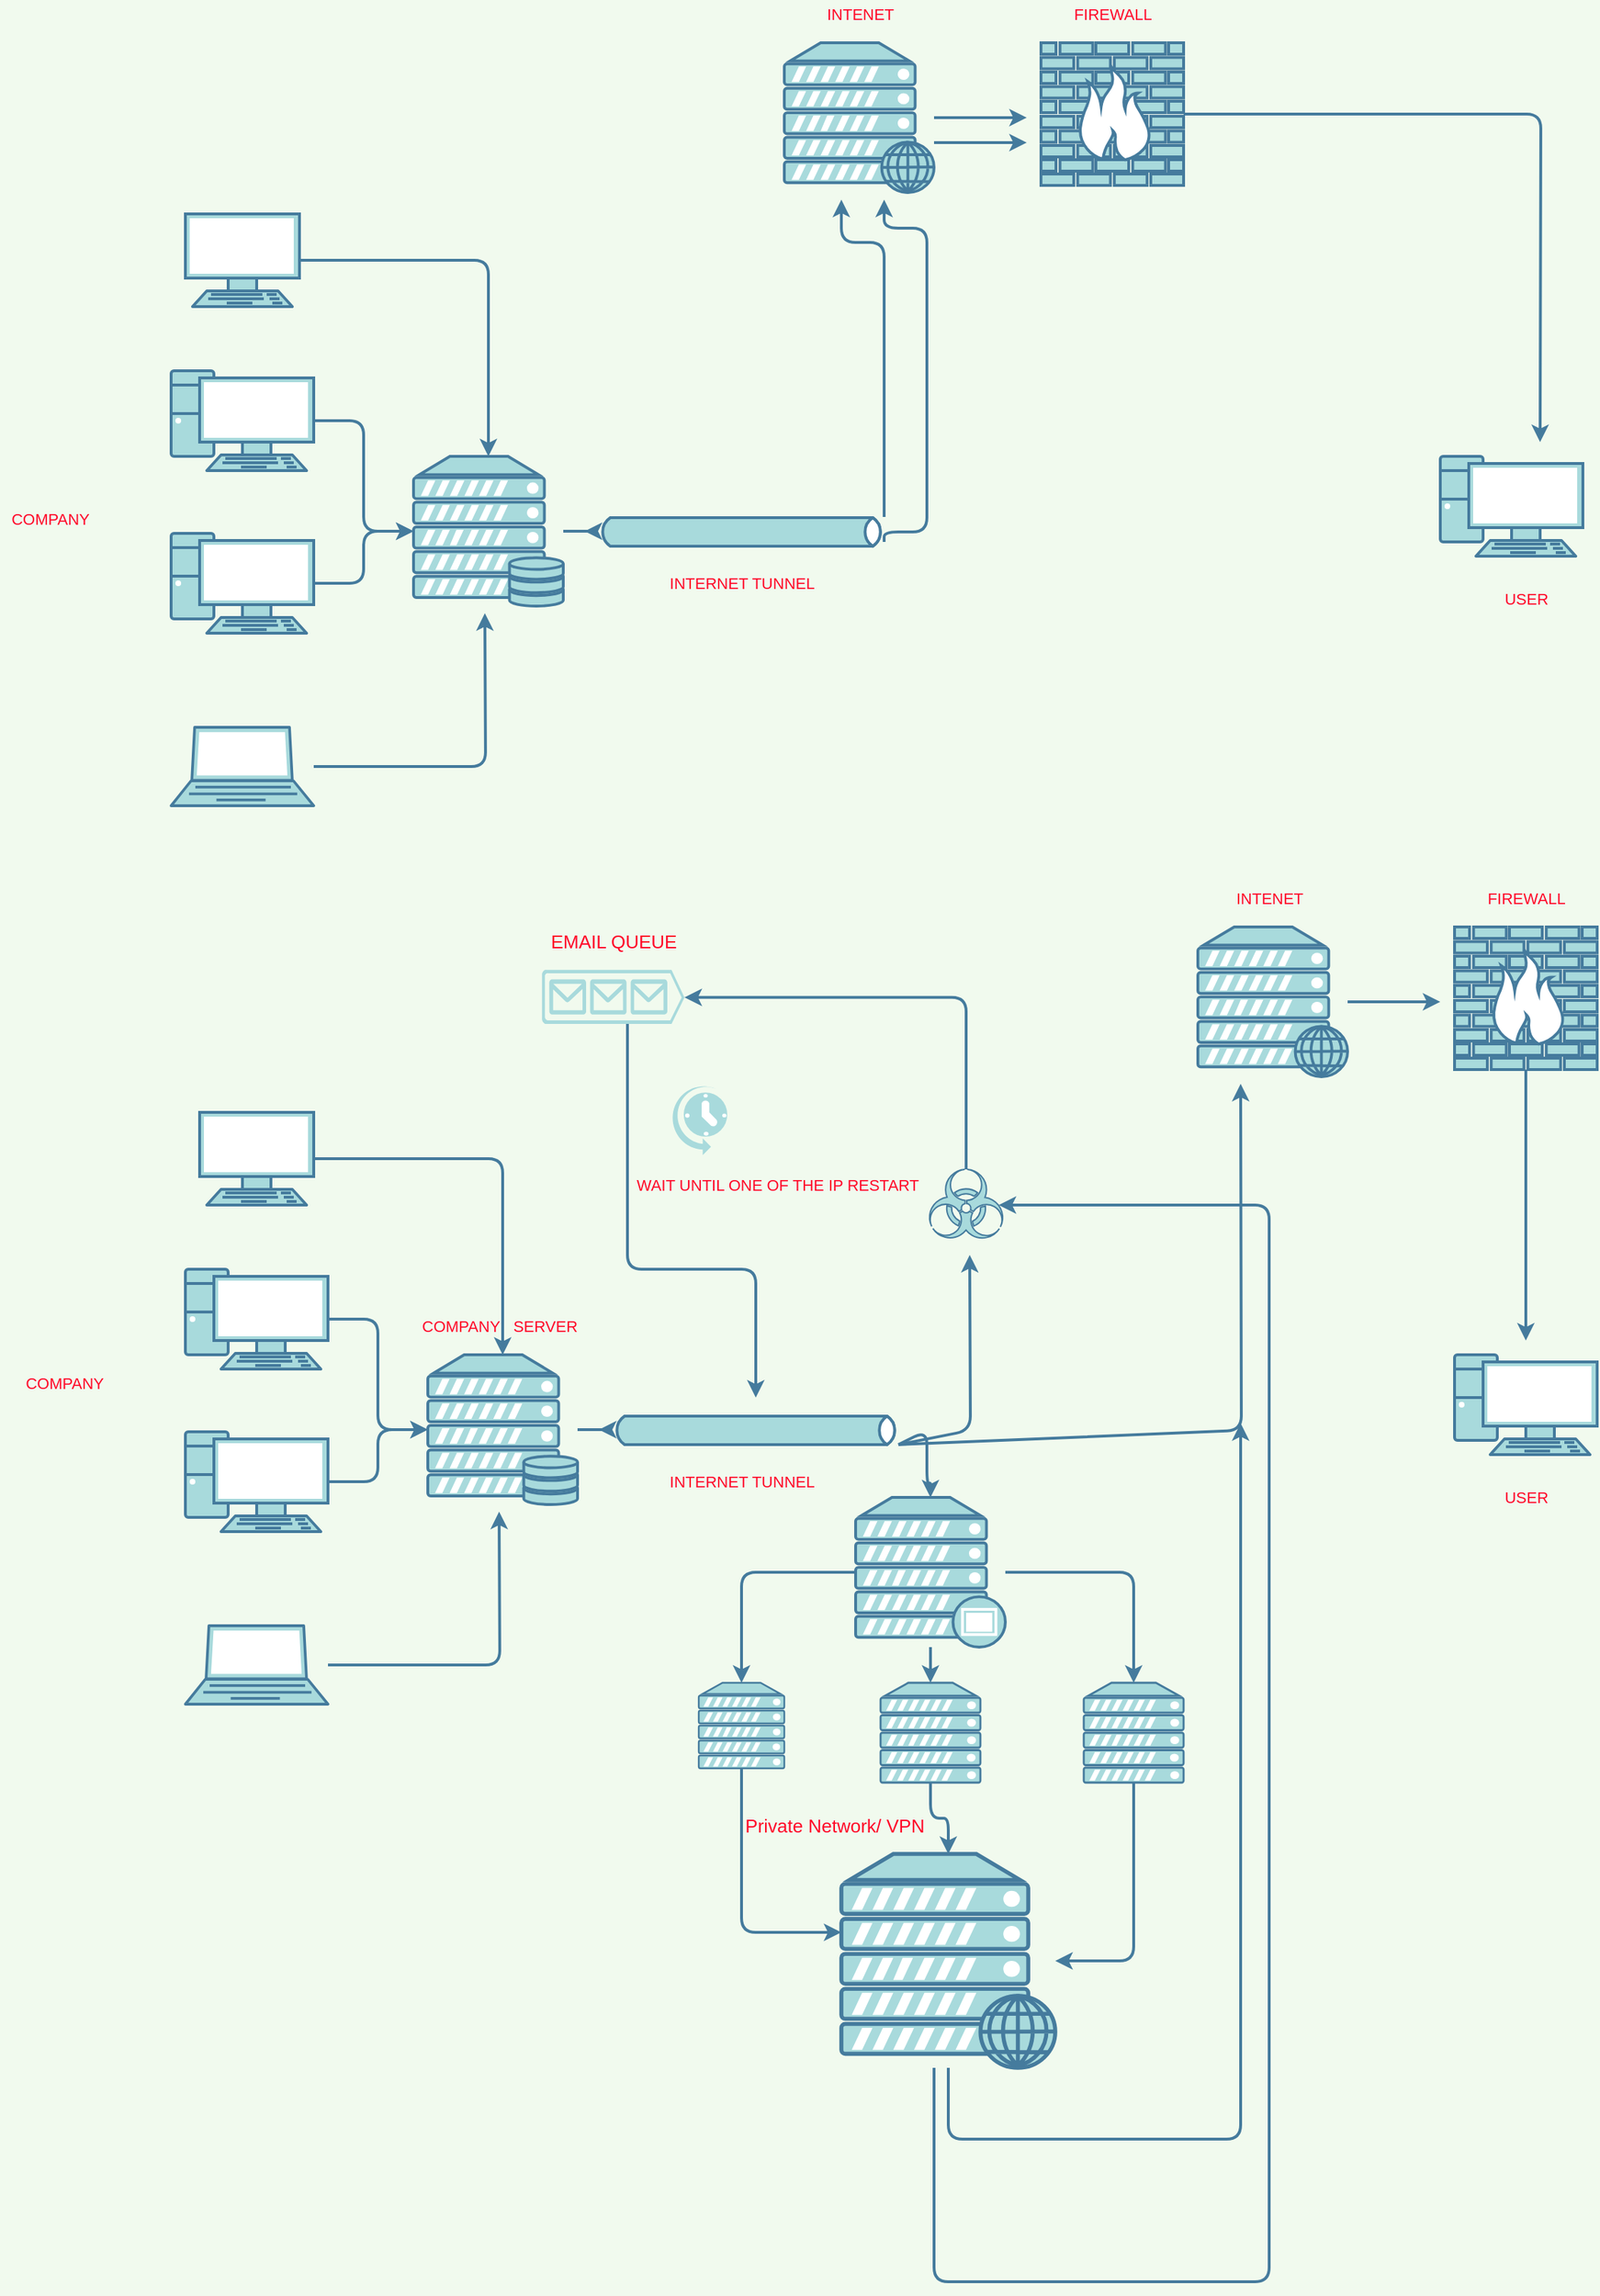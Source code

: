 <mxfile version="17.1.3" type="github">
  <diagram id="6a731a19-8d31-9384-78a2-239565b7b9f0" name="Page-1">
    <mxGraphModel dx="2076" dy="2335" grid="1" gridSize="10" guides="1" tooltips="1" connect="1" arrows="1" fold="1" page="1" pageScale="1" pageWidth="1654" pageHeight="1169" background="#F1FAEE" math="0" shadow="0">
      <root>
        <mxCell id="0" />
        <mxCell id="1" parent="0" />
        <mxCell id="AKdaQxfOpXZ9PMzxORIi-76" style="edgeStyle=orthogonalEdgeStyle;rounded=1;orthogonalLoop=1;jettySize=auto;html=1;strokeWidth=2;labelBackgroundColor=#F1FAEE;strokeColor=#457B9D;fontColor=#1D3557;" parent="1" source="AKdaQxfOpXZ9PMzxORIi-55" edge="1">
          <mxGeometry relative="1" as="geometry">
            <mxPoint x="640" y="312.5" as="targetPoint" />
          </mxGeometry>
        </mxCell>
        <mxCell id="AKdaQxfOpXZ9PMzxORIi-55" value="" style="verticalAlign=top;verticalLabelPosition=bottom;labelPosition=center;align=center;html=1;outlineConnect=0;gradientDirection=north;strokeWidth=2;shape=mxgraph.networks.server_storage;rounded=1;fillColor=#A8DADC;strokeColor=#457B9D;fontColor=#1D3557;" parent="1" vertex="1">
          <mxGeometry x="520" y="260" width="105" height="105" as="geometry" />
        </mxCell>
        <mxCell id="AKdaQxfOpXZ9PMzxORIi-71" style="edgeStyle=orthogonalEdgeStyle;rounded=1;orthogonalLoop=1;jettySize=auto;html=1;strokeWidth=2;labelBackgroundColor=#F1FAEE;strokeColor=#457B9D;fontColor=#1D3557;" parent="1" source="AKdaQxfOpXZ9PMzxORIi-56" edge="1">
          <mxGeometry relative="1" as="geometry">
            <mxPoint x="1310" y="250" as="targetPoint" />
          </mxGeometry>
        </mxCell>
        <mxCell id="AKdaQxfOpXZ9PMzxORIi-56" value="" style="verticalAlign=top;verticalLabelPosition=bottom;labelPosition=center;align=center;html=1;outlineConnect=0;gradientDirection=north;strokeWidth=2;shape=mxgraph.networks.firewall;rounded=1;fillColor=#A8DADC;strokeColor=#457B9D;fontColor=#1D3557;" parent="1" vertex="1">
          <mxGeometry x="960" y="-30" width="100" height="100" as="geometry" />
        </mxCell>
        <mxCell id="AKdaQxfOpXZ9PMzxORIi-73" style="edgeStyle=orthogonalEdgeStyle;rounded=1;orthogonalLoop=1;jettySize=auto;html=1;entryX=0;entryY=0.5;entryDx=0;entryDy=0;entryPerimeter=0;strokeWidth=2;labelBackgroundColor=#F1FAEE;strokeColor=#457B9D;fontColor=#1D3557;" parent="1" source="AKdaQxfOpXZ9PMzxORIi-60" target="AKdaQxfOpXZ9PMzxORIi-55" edge="1">
          <mxGeometry relative="1" as="geometry" />
        </mxCell>
        <mxCell id="AKdaQxfOpXZ9PMzxORIi-60" value="" style="verticalAlign=top;verticalLabelPosition=bottom;labelPosition=center;align=center;html=1;outlineConnect=0;gradientDirection=north;strokeWidth=2;shape=mxgraph.networks.pc;rounded=1;fillColor=#A8DADC;strokeColor=#457B9D;fontColor=#1D3557;" parent="1" vertex="1">
          <mxGeometry x="350" y="200" width="100" height="70" as="geometry" />
        </mxCell>
        <mxCell id="AKdaQxfOpXZ9PMzxORIi-74" style="edgeStyle=orthogonalEdgeStyle;rounded=1;orthogonalLoop=1;jettySize=auto;html=1;strokeWidth=2;labelBackgroundColor=#F1FAEE;strokeColor=#457B9D;fontColor=#1D3557;" parent="1" source="AKdaQxfOpXZ9PMzxORIi-61" target="AKdaQxfOpXZ9PMzxORIi-55" edge="1">
          <mxGeometry relative="1" as="geometry" />
        </mxCell>
        <mxCell id="AKdaQxfOpXZ9PMzxORIi-61" value="" style="verticalAlign=top;verticalLabelPosition=bottom;labelPosition=center;align=center;html=1;outlineConnect=0;gradientDirection=north;strokeWidth=2;shape=mxgraph.networks.pc;rounded=1;fillColor=#A8DADC;strokeColor=#457B9D;fontColor=#1D3557;" parent="1" vertex="1">
          <mxGeometry x="350" y="314" width="100" height="70" as="geometry" />
        </mxCell>
        <mxCell id="AKdaQxfOpXZ9PMzxORIi-75" style="edgeStyle=orthogonalEdgeStyle;rounded=1;orthogonalLoop=1;jettySize=auto;html=1;strokeWidth=2;labelBackgroundColor=#F1FAEE;strokeColor=#457B9D;fontColor=#1D3557;" parent="1" source="AKdaQxfOpXZ9PMzxORIi-62" edge="1">
          <mxGeometry relative="1" as="geometry">
            <mxPoint x="570" y="370" as="targetPoint" />
          </mxGeometry>
        </mxCell>
        <mxCell id="AKdaQxfOpXZ9PMzxORIi-62" value="" style="verticalAlign=top;verticalLabelPosition=bottom;labelPosition=center;align=center;html=1;outlineConnect=0;gradientDirection=north;strokeWidth=2;shape=mxgraph.networks.laptop;rounded=1;fillColor=#A8DADC;strokeColor=#457B9D;fontColor=#1D3557;" parent="1" vertex="1">
          <mxGeometry x="350" y="450" width="100" height="55" as="geometry" />
        </mxCell>
        <mxCell id="AKdaQxfOpXZ9PMzxORIi-69" style="edgeStyle=orthogonalEdgeStyle;rounded=1;orthogonalLoop=1;jettySize=auto;html=1;strokeWidth=2;labelBackgroundColor=#F1FAEE;strokeColor=#457B9D;fontColor=#1D3557;" parent="1" source="AKdaQxfOpXZ9PMzxORIi-63" edge="1">
          <mxGeometry relative="1" as="geometry">
            <mxPoint x="950" y="22.5" as="targetPoint" />
          </mxGeometry>
        </mxCell>
        <mxCell id="AKdaQxfOpXZ9PMzxORIi-70" style="edgeStyle=orthogonalEdgeStyle;rounded=1;orthogonalLoop=1;jettySize=auto;html=1;strokeWidth=2;labelBackgroundColor=#F1FAEE;strokeColor=#457B9D;fontColor=#1D3557;" parent="1" source="AKdaQxfOpXZ9PMzxORIi-63" edge="1">
          <mxGeometry relative="1" as="geometry">
            <mxPoint x="950" y="40" as="targetPoint" />
            <Array as="points">
              <mxPoint x="900" y="40" />
              <mxPoint x="900" y="40" />
            </Array>
          </mxGeometry>
        </mxCell>
        <mxCell id="AKdaQxfOpXZ9PMzxORIi-63" value="" style="verticalAlign=top;verticalLabelPosition=bottom;labelPosition=center;align=center;html=1;outlineConnect=0;gradientDirection=north;strokeWidth=2;shape=mxgraph.networks.web_server;rounded=1;fillColor=#A8DADC;strokeColor=#457B9D;fontColor=#1D3557;" parent="1" vertex="1">
          <mxGeometry x="780" y="-30" width="105" height="105" as="geometry" />
        </mxCell>
        <mxCell id="AKdaQxfOpXZ9PMzxORIi-72" style="edgeStyle=orthogonalEdgeStyle;rounded=1;orthogonalLoop=1;jettySize=auto;html=1;entryX=0.5;entryY=0;entryDx=0;entryDy=0;entryPerimeter=0;strokeWidth=2;labelBackgroundColor=#F1FAEE;strokeColor=#457B9D;fontColor=#1D3557;" parent="1" source="AKdaQxfOpXZ9PMzxORIi-64" target="AKdaQxfOpXZ9PMzxORIi-55" edge="1">
          <mxGeometry relative="1" as="geometry" />
        </mxCell>
        <mxCell id="AKdaQxfOpXZ9PMzxORIi-64" value="" style="verticalAlign=top;verticalLabelPosition=bottom;labelPosition=center;align=center;html=1;outlineConnect=0;gradientDirection=north;strokeWidth=2;shape=mxgraph.networks.terminal;rounded=1;fillColor=#A8DADC;strokeColor=#457B9D;fontColor=#1D3557;" parent="1" vertex="1">
          <mxGeometry x="360" y="90" width="80" height="65" as="geometry" />
        </mxCell>
        <mxCell id="AKdaQxfOpXZ9PMzxORIi-65" value="" style="verticalAlign=top;verticalLabelPosition=bottom;labelPosition=center;align=center;html=1;outlineConnect=0;gradientDirection=north;strokeWidth=2;shape=mxgraph.networks.pc;rounded=1;fillColor=#A8DADC;strokeColor=#457B9D;fontColor=#1D3557;" parent="1" vertex="1">
          <mxGeometry x="1240" y="260" width="100" height="70" as="geometry" />
        </mxCell>
        <mxCell id="AKdaQxfOpXZ9PMzxORIi-67" style="edgeStyle=orthogonalEdgeStyle;rounded=1;orthogonalLoop=1;jettySize=auto;html=1;strokeWidth=2;labelBackgroundColor=#F1FAEE;strokeColor=#457B9D;fontColor=#1D3557;" parent="1" source="AKdaQxfOpXZ9PMzxORIi-66" edge="1">
          <mxGeometry relative="1" as="geometry">
            <mxPoint x="820" y="80" as="targetPoint" />
            <Array as="points">
              <mxPoint x="850" y="110" />
              <mxPoint x="820" y="110" />
            </Array>
          </mxGeometry>
        </mxCell>
        <mxCell id="AKdaQxfOpXZ9PMzxORIi-68" style="edgeStyle=orthogonalEdgeStyle;rounded=1;orthogonalLoop=1;jettySize=auto;html=1;strokeWidth=2;labelBackgroundColor=#F1FAEE;strokeColor=#457B9D;fontColor=#1D3557;" parent="1" edge="1">
          <mxGeometry relative="1" as="geometry">
            <mxPoint x="850" y="80" as="targetPoint" />
            <mxPoint x="850" y="320" as="sourcePoint" />
            <Array as="points">
              <mxPoint x="850" y="313" />
              <mxPoint x="880" y="313" />
              <mxPoint x="880" y="100" />
              <mxPoint x="850" y="100" />
            </Array>
          </mxGeometry>
        </mxCell>
        <mxCell id="AKdaQxfOpXZ9PMzxORIi-66" value="" style="html=1;outlineConnect=0;gradientDirection=north;strokeWidth=2;shape=mxgraph.networks.bus;gradientDirection=north;perimeter=backbonePerimeter;backboneSize=20;rounded=1;fillColor=#A8DADC;strokeColor=#457B9D;fontColor=#1D3557;" parent="1" vertex="1">
          <mxGeometry x="650" y="303" width="200" height="20" as="geometry" />
        </mxCell>
        <mxCell id="AKdaQxfOpXZ9PMzxORIi-77" style="edgeStyle=orthogonalEdgeStyle;rounded=1;orthogonalLoop=1;jettySize=auto;html=1;strokeWidth=2;labelBackgroundColor=#F1FAEE;strokeColor=#457B9D;fontColor=#1D3557;" parent="1" source="AKdaQxfOpXZ9PMzxORIi-78" edge="1">
          <mxGeometry relative="1" as="geometry">
            <mxPoint x="650" y="942.5" as="targetPoint" />
          </mxGeometry>
        </mxCell>
        <mxCell id="AKdaQxfOpXZ9PMzxORIi-78" value="" style="verticalAlign=top;verticalLabelPosition=bottom;labelPosition=center;align=center;html=1;outlineConnect=0;gradientDirection=north;strokeWidth=2;shape=mxgraph.networks.server_storage;rounded=1;fillColor=#A8DADC;strokeColor=#457B9D;fontColor=#1D3557;" parent="1" vertex="1">
          <mxGeometry x="530" y="890" width="105" height="105" as="geometry" />
        </mxCell>
        <mxCell id="I2QeBO5Ieqj6vHQW89R3-9" style="edgeStyle=orthogonalEdgeStyle;rounded=1;orthogonalLoop=1;jettySize=auto;html=1;strokeWidth=2;labelBackgroundColor=#F1FAEE;strokeColor=#457B9D;fontColor=#1D3557;" parent="1" source="AKdaQxfOpXZ9PMzxORIi-80" edge="1">
          <mxGeometry relative="1" as="geometry">
            <mxPoint x="1300" y="880" as="targetPoint" />
          </mxGeometry>
        </mxCell>
        <mxCell id="AKdaQxfOpXZ9PMzxORIi-80" value="" style="verticalAlign=top;verticalLabelPosition=bottom;labelPosition=center;align=center;html=1;outlineConnect=0;gradientDirection=north;strokeWidth=2;shape=mxgraph.networks.firewall;rounded=1;fillColor=#A8DADC;strokeColor=#457B9D;fontColor=#1D3557;" parent="1" vertex="1">
          <mxGeometry x="1250" y="590" width="100" height="100" as="geometry" />
        </mxCell>
        <mxCell id="AKdaQxfOpXZ9PMzxORIi-81" style="edgeStyle=orthogonalEdgeStyle;rounded=1;orthogonalLoop=1;jettySize=auto;html=1;entryX=0;entryY=0.5;entryDx=0;entryDy=0;entryPerimeter=0;strokeWidth=2;labelBackgroundColor=#F1FAEE;strokeColor=#457B9D;fontColor=#1D3557;" parent="1" source="AKdaQxfOpXZ9PMzxORIi-82" target="AKdaQxfOpXZ9PMzxORIi-78" edge="1">
          <mxGeometry relative="1" as="geometry" />
        </mxCell>
        <mxCell id="AKdaQxfOpXZ9PMzxORIi-82" value="" style="verticalAlign=top;verticalLabelPosition=bottom;labelPosition=center;align=center;html=1;outlineConnect=0;gradientDirection=north;strokeWidth=2;shape=mxgraph.networks.pc;rounded=1;fillColor=#A8DADC;strokeColor=#457B9D;fontColor=#1D3557;" parent="1" vertex="1">
          <mxGeometry x="360" y="830" width="100" height="70" as="geometry" />
        </mxCell>
        <mxCell id="AKdaQxfOpXZ9PMzxORIi-83" style="edgeStyle=orthogonalEdgeStyle;rounded=1;orthogonalLoop=1;jettySize=auto;html=1;strokeWidth=2;labelBackgroundColor=#F1FAEE;strokeColor=#457B9D;fontColor=#1D3557;" parent="1" source="AKdaQxfOpXZ9PMzxORIi-84" target="AKdaQxfOpXZ9PMzxORIi-78" edge="1">
          <mxGeometry relative="1" as="geometry" />
        </mxCell>
        <mxCell id="AKdaQxfOpXZ9PMzxORIi-84" value="" style="verticalAlign=top;verticalLabelPosition=bottom;labelPosition=center;align=center;html=1;outlineConnect=0;gradientDirection=north;strokeWidth=2;shape=mxgraph.networks.pc;rounded=1;fillColor=#A8DADC;strokeColor=#457B9D;fontColor=#1D3557;" parent="1" vertex="1">
          <mxGeometry x="360" y="944" width="100" height="70" as="geometry" />
        </mxCell>
        <mxCell id="AKdaQxfOpXZ9PMzxORIi-85" style="edgeStyle=orthogonalEdgeStyle;rounded=1;orthogonalLoop=1;jettySize=auto;html=1;strokeWidth=2;labelBackgroundColor=#F1FAEE;strokeColor=#457B9D;fontColor=#1D3557;" parent="1" source="AKdaQxfOpXZ9PMzxORIi-86" edge="1">
          <mxGeometry relative="1" as="geometry">
            <mxPoint x="580" y="1000" as="targetPoint" />
          </mxGeometry>
        </mxCell>
        <mxCell id="AKdaQxfOpXZ9PMzxORIi-86" value="" style="verticalAlign=top;verticalLabelPosition=bottom;labelPosition=center;align=center;html=1;outlineConnect=0;gradientDirection=north;strokeWidth=2;shape=mxgraph.networks.laptop;rounded=1;fillColor=#A8DADC;strokeColor=#457B9D;fontColor=#1D3557;" parent="1" vertex="1">
          <mxGeometry x="360" y="1080" width="100" height="55" as="geometry" />
        </mxCell>
        <mxCell id="I2QeBO5Ieqj6vHQW89R3-8" style="edgeStyle=orthogonalEdgeStyle;rounded=1;orthogonalLoop=1;jettySize=auto;html=1;strokeWidth=2;labelBackgroundColor=#F1FAEE;strokeColor=#457B9D;fontColor=#1D3557;" parent="1" source="AKdaQxfOpXZ9PMzxORIi-89" edge="1">
          <mxGeometry relative="1" as="geometry">
            <mxPoint x="1240" y="642.5" as="targetPoint" />
          </mxGeometry>
        </mxCell>
        <mxCell id="AKdaQxfOpXZ9PMzxORIi-89" value="" style="verticalAlign=top;verticalLabelPosition=bottom;labelPosition=center;align=center;html=1;outlineConnect=0;gradientDirection=north;strokeWidth=2;shape=mxgraph.networks.web_server;rounded=1;fillColor=#A8DADC;strokeColor=#457B9D;fontColor=#1D3557;" parent="1" vertex="1">
          <mxGeometry x="1070" y="590" width="105" height="105" as="geometry" />
        </mxCell>
        <mxCell id="AKdaQxfOpXZ9PMzxORIi-90" style="edgeStyle=orthogonalEdgeStyle;rounded=1;orthogonalLoop=1;jettySize=auto;html=1;entryX=0.5;entryY=0;entryDx=0;entryDy=0;entryPerimeter=0;strokeWidth=2;labelBackgroundColor=#F1FAEE;strokeColor=#457B9D;fontColor=#1D3557;" parent="1" source="AKdaQxfOpXZ9PMzxORIi-91" target="AKdaQxfOpXZ9PMzxORIi-78" edge="1">
          <mxGeometry relative="1" as="geometry" />
        </mxCell>
        <mxCell id="AKdaQxfOpXZ9PMzxORIi-91" value="" style="verticalAlign=top;verticalLabelPosition=bottom;labelPosition=center;align=center;html=1;outlineConnect=0;gradientDirection=north;strokeWidth=2;shape=mxgraph.networks.terminal;rounded=1;fillColor=#A8DADC;strokeColor=#457B9D;fontColor=#1D3557;" parent="1" vertex="1">
          <mxGeometry x="370" y="720" width="80" height="65" as="geometry" />
        </mxCell>
        <mxCell id="AKdaQxfOpXZ9PMzxORIi-92" value="" style="verticalAlign=top;verticalLabelPosition=bottom;labelPosition=center;align=center;html=1;outlineConnect=0;gradientDirection=north;strokeWidth=2;shape=mxgraph.networks.pc;rounded=1;fillColor=#A8DADC;strokeColor=#457B9D;fontColor=#1D3557;" parent="1" vertex="1">
          <mxGeometry x="1250" y="890" width="100" height="70" as="geometry" />
        </mxCell>
        <mxCell id="AKdaQxfOpXZ9PMzxORIi-97" style="edgeStyle=orthogonalEdgeStyle;rounded=1;orthogonalLoop=1;jettySize=auto;html=1;strokeWidth=2;labelBackgroundColor=#F1FAEE;strokeColor=#457B9D;fontColor=#1D3557;" parent="1" source="AKdaQxfOpXZ9PMzxORIi-95" edge="1">
          <mxGeometry relative="1" as="geometry">
            <mxPoint x="910" y="820" as="targetPoint" />
          </mxGeometry>
        </mxCell>
        <mxCell id="AKdaQxfOpXZ9PMzxORIi-99" style="edgeStyle=orthogonalEdgeStyle;rounded=1;orthogonalLoop=1;jettySize=auto;html=1;strokeWidth=2;entryX=0.5;entryY=0;entryDx=0;entryDy=0;entryPerimeter=0;labelBackgroundColor=#F1FAEE;strokeColor=#457B9D;fontColor=#1D3557;" parent="1" source="AKdaQxfOpXZ9PMzxORIi-95" target="AKdaQxfOpXZ9PMzxORIi-103" edge="1">
          <mxGeometry relative="1" as="geometry">
            <mxPoint x="880" y="1100" as="targetPoint" />
            <Array as="points">
              <mxPoint x="880" y="943" />
              <mxPoint x="880" y="980" />
            </Array>
          </mxGeometry>
        </mxCell>
        <mxCell id="I2QeBO5Ieqj6vHQW89R3-7" style="edgeStyle=orthogonalEdgeStyle;rounded=1;orthogonalLoop=1;jettySize=auto;html=1;strokeWidth=2;labelBackgroundColor=#F1FAEE;strokeColor=#457B9D;fontColor=#1D3557;" parent="1" source="AKdaQxfOpXZ9PMzxORIi-95" edge="1">
          <mxGeometry relative="1" as="geometry">
            <mxPoint x="1100" y="700" as="targetPoint" />
          </mxGeometry>
        </mxCell>
        <mxCell id="AKdaQxfOpXZ9PMzxORIi-95" value="" style="html=1;outlineConnect=0;gradientDirection=north;strokeWidth=2;shape=mxgraph.networks.bus;gradientDirection=north;perimeter=backbonePerimeter;backboneSize=20;rounded=1;fillColor=#A8DADC;strokeColor=#457B9D;fontColor=#1D3557;" parent="1" vertex="1">
          <mxGeometry x="660" y="933" width="200" height="20" as="geometry" />
        </mxCell>
        <mxCell id="I2QeBO5Ieqj6vHQW89R3-4" style="edgeStyle=orthogonalEdgeStyle;rounded=1;orthogonalLoop=1;jettySize=auto;html=1;entryX=1;entryY=0.51;entryDx=0;entryDy=0;entryPerimeter=0;strokeWidth=2;labelBackgroundColor=#F1FAEE;strokeColor=#457B9D;fontColor=#1D3557;" parent="1" source="AKdaQxfOpXZ9PMzxORIi-98" target="I2QeBO5Ieqj6vHQW89R3-1" edge="1">
          <mxGeometry relative="1" as="geometry">
            <Array as="points">
              <mxPoint x="908" y="639" />
            </Array>
          </mxGeometry>
        </mxCell>
        <mxCell id="AKdaQxfOpXZ9PMzxORIi-98" value="" style="verticalAlign=top;verticalLabelPosition=bottom;labelPosition=center;align=center;html=1;outlineConnect=0;gradientDirection=north;strokeWidth=2;shape=mxgraph.networks.virus;rounded=1;fillColor=#A8DADC;strokeColor=#457B9D;fontColor=#1D3557;" parent="1" vertex="1">
          <mxGeometry x="880" y="760" width="55" height="50" as="geometry" />
        </mxCell>
        <mxCell id="AKdaQxfOpXZ9PMzxORIi-113" style="edgeStyle=orthogonalEdgeStyle;rounded=1;orthogonalLoop=1;jettySize=auto;html=1;strokeWidth=2;labelBackgroundColor=#F1FAEE;strokeColor=#457B9D;fontColor=#1D3557;" parent="1" source="AKdaQxfOpXZ9PMzxORIi-102" target="AKdaQxfOpXZ9PMzxORIi-112" edge="1">
          <mxGeometry relative="1" as="geometry">
            <mxPoint x="750" y="1300" as="targetPoint" />
            <Array as="points">
              <mxPoint x="750" y="1295" />
            </Array>
          </mxGeometry>
        </mxCell>
        <mxCell id="AKdaQxfOpXZ9PMzxORIi-102" value="" style="verticalAlign=top;verticalLabelPosition=bottom;labelPosition=center;align=center;html=1;outlineConnect=0;gradientDirection=north;strokeWidth=2;shape=mxgraph.networks.server;rounded=1;fillColor=#A8DADC;strokeColor=#457B9D;fontColor=#1D3557;" parent="1" vertex="1">
          <mxGeometry x="720" y="1120" width="60" height="60" as="geometry" />
        </mxCell>
        <mxCell id="AKdaQxfOpXZ9PMzxORIi-106" style="edgeStyle=orthogonalEdgeStyle;rounded=1;orthogonalLoop=1;jettySize=auto;html=1;entryX=0.5;entryY=0;entryDx=0;entryDy=0;entryPerimeter=0;strokeWidth=2;labelBackgroundColor=#F1FAEE;strokeColor=#457B9D;fontColor=#1D3557;" parent="1" source="AKdaQxfOpXZ9PMzxORIi-103" target="AKdaQxfOpXZ9PMzxORIi-102" edge="1">
          <mxGeometry relative="1" as="geometry" />
        </mxCell>
        <mxCell id="AKdaQxfOpXZ9PMzxORIi-107" value="" style="edgeStyle=orthogonalEdgeStyle;rounded=1;orthogonalLoop=1;jettySize=auto;html=1;strokeWidth=2;labelBackgroundColor=#F1FAEE;strokeColor=#457B9D;fontColor=#1D3557;" parent="1" source="AKdaQxfOpXZ9PMzxORIi-103" target="AKdaQxfOpXZ9PMzxORIi-104" edge="1">
          <mxGeometry relative="1" as="geometry" />
        </mxCell>
        <mxCell id="AKdaQxfOpXZ9PMzxORIi-108" style="edgeStyle=orthogonalEdgeStyle;rounded=1;orthogonalLoop=1;jettySize=auto;html=1;entryX=0.5;entryY=0;entryDx=0;entryDy=0;entryPerimeter=0;strokeWidth=2;labelBackgroundColor=#F1FAEE;strokeColor=#457B9D;fontColor=#1D3557;" parent="1" source="AKdaQxfOpXZ9PMzxORIi-103" target="AKdaQxfOpXZ9PMzxORIi-105" edge="1">
          <mxGeometry relative="1" as="geometry" />
        </mxCell>
        <mxCell id="AKdaQxfOpXZ9PMzxORIi-103" value="" style="verticalAlign=top;verticalLabelPosition=bottom;labelPosition=center;align=center;html=1;outlineConnect=0;gradientDirection=north;strokeWidth=2;shape=mxgraph.networks.proxy_server;rounded=1;fillColor=#A8DADC;strokeColor=#457B9D;fontColor=#1D3557;" parent="1" vertex="1">
          <mxGeometry x="830" y="990" width="105" height="105" as="geometry" />
        </mxCell>
        <mxCell id="AKdaQxfOpXZ9PMzxORIi-114" value="" style="edgeStyle=orthogonalEdgeStyle;rounded=1;orthogonalLoop=1;jettySize=auto;html=1;strokeWidth=2;labelBackgroundColor=#F1FAEE;strokeColor=#457B9D;fontColor=#1D3557;" parent="1" source="AKdaQxfOpXZ9PMzxORIi-104" target="AKdaQxfOpXZ9PMzxORIi-112" edge="1">
          <mxGeometry relative="1" as="geometry" />
        </mxCell>
        <mxCell id="AKdaQxfOpXZ9PMzxORIi-104" value="" style="verticalAlign=top;verticalLabelPosition=bottom;labelPosition=center;align=center;html=1;outlineConnect=0;gradientDirection=north;strokeWidth=2;shape=mxgraph.networks.server;rounded=1;fillColor=#A8DADC;strokeColor=#457B9D;fontColor=#1D3557;" parent="1" vertex="1">
          <mxGeometry x="847.5" y="1120" width="70" height="70" as="geometry" />
        </mxCell>
        <mxCell id="AKdaQxfOpXZ9PMzxORIi-115" style="edgeStyle=orthogonalEdgeStyle;rounded=1;orthogonalLoop=1;jettySize=auto;html=1;strokeWidth=2;labelBackgroundColor=#F1FAEE;strokeColor=#457B9D;fontColor=#1D3557;" parent="1" source="AKdaQxfOpXZ9PMzxORIi-105" target="AKdaQxfOpXZ9PMzxORIi-112" edge="1">
          <mxGeometry relative="1" as="geometry">
            <Array as="points">
              <mxPoint x="1025" y="1315" />
            </Array>
          </mxGeometry>
        </mxCell>
        <mxCell id="AKdaQxfOpXZ9PMzxORIi-105" value="" style="verticalAlign=top;verticalLabelPosition=bottom;labelPosition=center;align=center;html=1;outlineConnect=0;gradientDirection=north;strokeWidth=2;shape=mxgraph.networks.server;rounded=1;fillColor=#A8DADC;strokeColor=#457B9D;fontColor=#1D3557;" parent="1" vertex="1">
          <mxGeometry x="990" y="1120" width="70" height="70" as="geometry" />
        </mxCell>
        <mxCell id="AKdaQxfOpXZ9PMzxORIi-117" style="edgeStyle=orthogonalEdgeStyle;rounded=1;orthogonalLoop=1;jettySize=auto;html=1;strokeWidth=2;entryX=0.915;entryY=0.5;entryDx=0;entryDy=0;entryPerimeter=0;labelBackgroundColor=#F1FAEE;strokeColor=#457B9D;fontColor=#1D3557;" parent="1" source="AKdaQxfOpXZ9PMzxORIi-112" target="AKdaQxfOpXZ9PMzxORIi-98" edge="1">
          <mxGeometry relative="1" as="geometry">
            <mxPoint x="1310" y="970" as="targetPoint" />
            <Array as="points">
              <mxPoint x="885" y="1540" />
              <mxPoint x="1120" y="1540" />
              <mxPoint x="1120" y="785" />
            </Array>
          </mxGeometry>
        </mxCell>
        <mxCell id="I2QeBO5Ieqj6vHQW89R3-10" style="edgeStyle=orthogonalEdgeStyle;rounded=1;orthogonalLoop=1;jettySize=auto;html=1;strokeWidth=2;labelBackgroundColor=#F1FAEE;strokeColor=#457B9D;fontColor=#1D3557;" parent="1" source="AKdaQxfOpXZ9PMzxORIi-112" edge="1">
          <mxGeometry relative="1" as="geometry">
            <mxPoint x="1100" y="938" as="targetPoint" />
            <Array as="points">
              <mxPoint x="895" y="1440" />
              <mxPoint x="1100" y="1440" />
            </Array>
          </mxGeometry>
        </mxCell>
        <mxCell id="AKdaQxfOpXZ9PMzxORIi-112" value="" style="verticalAlign=top;verticalLabelPosition=bottom;labelPosition=center;align=center;html=1;outlineConnect=0;gradientDirection=north;strokeWidth=2;shape=mxgraph.networks.web_server;rounded=1;fillColor=#A8DADC;strokeColor=#457B9D;fontColor=#1D3557;" parent="1" vertex="1">
          <mxGeometry x="820" y="1240" width="150" height="150" as="geometry" />
        </mxCell>
        <mxCell id="I2QeBO5Ieqj6vHQW89R3-5" style="edgeStyle=orthogonalEdgeStyle;rounded=1;orthogonalLoop=1;jettySize=auto;html=1;strokeWidth=2;labelBackgroundColor=#F1FAEE;strokeColor=#457B9D;fontColor=#1D3557;" parent="1" source="I2QeBO5Ieqj6vHQW89R3-1" edge="1">
          <mxGeometry relative="1" as="geometry">
            <mxPoint x="760" y="920" as="targetPoint" />
            <Array as="points">
              <mxPoint x="670" y="830" />
              <mxPoint x="760" y="830" />
            </Array>
          </mxGeometry>
        </mxCell>
        <mxCell id="I2QeBO5Ieqj6vHQW89R3-1" value="" style="verticalLabelPosition=bottom;html=1;verticalAlign=top;align=center;strokeColor=none;shape=mxgraph.azure.queue_generic;pointerEvents=1;rounded=1;fillColor=#A8DADC;fontColor=#1D3557;" parent="1" vertex="1">
          <mxGeometry x="610" y="620" width="100" height="38" as="geometry" />
        </mxCell>
        <mxCell id="I2QeBO5Ieqj6vHQW89R3-6" value="" style="verticalLabelPosition=bottom;html=1;verticalAlign=top;align=center;strokeColor=none;shape=mxgraph.azure.scheduler;pointerEvents=1;rounded=1;fillColor=#A8DADC;fontColor=#1D3557;" parent="1" vertex="1">
          <mxGeometry x="700" y="700" width="40" height="50" as="geometry" />
        </mxCell>
        <mxCell id="I2QeBO5Ieqj6vHQW89R3-11" value="&lt;font style=&quot;font-size: 13px&quot; color=&quot;#ff0829&quot;&gt;Private Network/ VPN&lt;/font&gt;" style="text;html=1;align=center;verticalAlign=middle;resizable=0;points=[];autosize=1;strokeColor=none;fillColor=none;rounded=1;fontColor=#1D3557;" parent="1" vertex="1">
          <mxGeometry x="745" y="1210" width="140" height="20" as="geometry" />
        </mxCell>
        <mxCell id="I2QeBO5Ieqj6vHQW89R3-12" value="EMAIL QUEUE" style="text;html=1;align=center;verticalAlign=middle;resizable=0;points=[];autosize=1;strokeColor=none;fillColor=none;fontSize=13;rounded=1;fontColor=#FF0829;" parent="1" vertex="1">
          <mxGeometry x="610" y="590" width="100" height="20" as="geometry" />
        </mxCell>
        <mxCell id="I2QeBO5Ieqj6vHQW89R3-13" value="&lt;font style=&quot;font-size: 11px&quot;&gt;WAIT UNTIL ONE OF THE IP RESTART&lt;/font&gt;" style="text;html=1;align=center;verticalAlign=middle;resizable=0;points=[];autosize=1;strokeColor=none;fillColor=none;fontSize=13;rounded=1;fontColor=#FF0829;" parent="1" vertex="1">
          <mxGeometry x="670" y="760" width="210" height="20" as="geometry" />
        </mxCell>
        <mxCell id="I2QeBO5Ieqj6vHQW89R3-14" value="FIREWALL" style="text;html=1;align=center;verticalAlign=middle;resizable=0;points=[];autosize=1;strokeColor=none;fillColor=none;fontSize=11;rounded=1;fontColor=#FF0829;" parent="1" vertex="1">
          <mxGeometry x="1265" y="560" width="70" height="20" as="geometry" />
        </mxCell>
        <mxCell id="I2QeBO5Ieqj6vHQW89R3-15" value="INTENET" style="text;html=1;align=center;verticalAlign=middle;resizable=0;points=[];autosize=1;strokeColor=none;fillColor=none;fontSize=11;rounded=1;fontColor=#FF0829;" parent="1" vertex="1">
          <mxGeometry x="1090" y="560" width="60" height="20" as="geometry" />
        </mxCell>
        <mxCell id="I2QeBO5Ieqj6vHQW89R3-16" value="USER" style="text;html=1;align=center;verticalAlign=middle;resizable=0;points=[];autosize=1;strokeColor=none;fillColor=none;fontSize=11;rounded=1;fontColor=#FF0829;" parent="1" vertex="1">
          <mxGeometry x="1275" y="980" width="50" height="20" as="geometry" />
        </mxCell>
        <mxCell id="I2QeBO5Ieqj6vHQW89R3-17" value="USER" style="text;html=1;align=center;verticalAlign=middle;resizable=0;points=[];autosize=1;strokeColor=none;fillColor=none;fontSize=11;rounded=1;fontColor=#FF0829;" parent="1" vertex="1">
          <mxGeometry x="1275" y="350" width="50" height="20" as="geometry" />
        </mxCell>
        <mxCell id="I2QeBO5Ieqj6vHQW89R3-18" value="COMPANY" style="text;html=1;align=center;verticalAlign=middle;resizable=0;points=[];autosize=1;strokeColor=none;fillColor=none;fontSize=11;rounded=1;fontColor=#FF0829;" parent="1" vertex="1">
          <mxGeometry x="240" y="900" width="70" height="20" as="geometry" />
        </mxCell>
        <mxCell id="I2QeBO5Ieqj6vHQW89R3-19" value="INTERNET TUNNEL" style="text;html=1;align=center;verticalAlign=middle;resizable=0;points=[];autosize=1;strokeColor=none;fillColor=none;fontSize=11;rounded=1;fontColor=#FF0829;" parent="1" vertex="1">
          <mxGeometry x="690" y="969" width="120" height="20" as="geometry" />
        </mxCell>
        <mxCell id="I2QeBO5Ieqj6vHQW89R3-20" value="COMPANY&amp;nbsp; &amp;nbsp;SERVER" style="text;html=1;align=center;verticalAlign=middle;resizable=0;points=[];autosize=1;strokeColor=none;fillColor=none;fontSize=11;rounded=1;fontColor=#FF0829;" parent="1" vertex="1">
          <mxGeometry x="520" y="860" width="120" height="20" as="geometry" />
        </mxCell>
        <mxCell id="I2QeBO5Ieqj6vHQW89R3-21" value="COMPANY" style="text;html=1;align=center;verticalAlign=middle;resizable=0;points=[];autosize=1;strokeColor=none;fillColor=none;fontSize=11;rounded=1;fontColor=#FF0829;" parent="1" vertex="1">
          <mxGeometry x="230" y="294" width="70" height="20" as="geometry" />
        </mxCell>
        <mxCell id="I2QeBO5Ieqj6vHQW89R3-22" value="INTENET" style="text;html=1;align=center;verticalAlign=middle;resizable=0;points=[];autosize=1;strokeColor=none;fillColor=none;fontSize=11;rounded=1;fontColor=#FF0829;" parent="1" vertex="1">
          <mxGeometry x="802.5" y="-60" width="60" height="20" as="geometry" />
        </mxCell>
        <mxCell id="I2QeBO5Ieqj6vHQW89R3-23" value="FIREWALL" style="text;html=1;align=center;verticalAlign=middle;resizable=0;points=[];autosize=1;strokeColor=none;fillColor=none;fontSize=11;rounded=1;fontColor=#FF0829;" parent="1" vertex="1">
          <mxGeometry x="975" y="-60" width="70" height="20" as="geometry" />
        </mxCell>
        <mxCell id="I2QeBO5Ieqj6vHQW89R3-24" value="INTERNET TUNNEL" style="text;html=1;align=center;verticalAlign=middle;resizable=0;points=[];autosize=1;strokeColor=none;fillColor=none;fontSize=11;rounded=1;fontColor=#FF0829;" parent="1" vertex="1">
          <mxGeometry x="690" y="339" width="120" height="20" as="geometry" />
        </mxCell>
      </root>
    </mxGraphModel>
  </diagram>
</mxfile>
